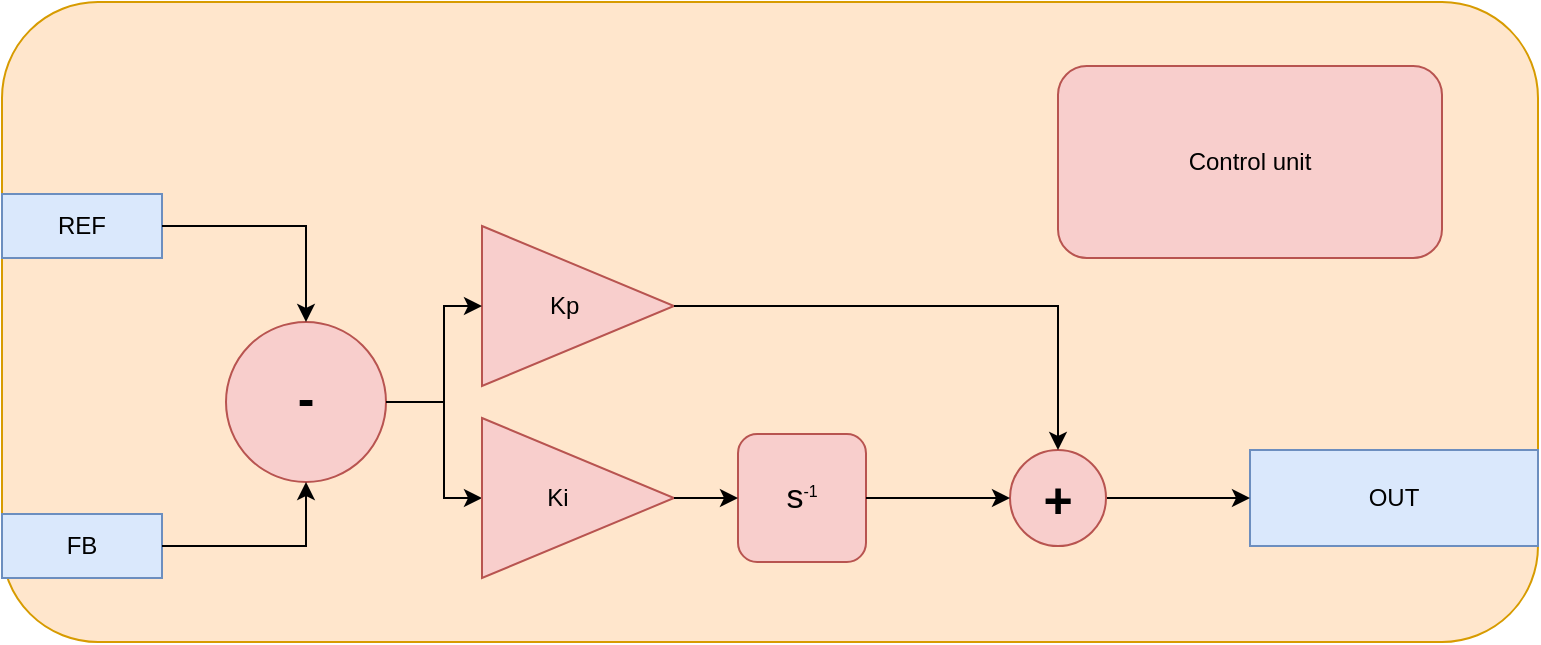 <mxfile version="12.4.2" type="device" pages="1"><diagram id="BDIBucHurU_AuQSoEekZ" name="Page-1"><mxGraphModel dx="1352" dy="816" grid="1" gridSize="10" guides="1" tooltips="1" connect="1" arrows="1" fold="1" page="1" pageScale="1" pageWidth="827" pageHeight="583" background="#ffffff" math="0" shadow="0"><root><mxCell id="0"/><mxCell id="1" parent="0"/><mxCell id="ltDjJEvdo6EkoIlFngnn-55" value="" style="group" vertex="1" connectable="0" parent="1"><mxGeometry x="29" y="131" width="768" height="320" as="geometry"/></mxCell><mxCell id="3" value="" style="rounded=1;whiteSpace=wrap;html=1;fillColor=#ffe6cc;strokeColor=#d79b00;" parent="ltDjJEvdo6EkoIlFngnn-55" vertex="1"><mxGeometry width="768" height="320" as="geometry"/></mxCell><mxCell id="33" value="Control unit" style="rounded=1;whiteSpace=wrap;html=1;fillColor=#f8cecc;strokeColor=#b85450;" parent="ltDjJEvdo6EkoIlFngnn-55" vertex="1"><mxGeometry x="528" y="32" width="192" height="96" as="geometry"/></mxCell><mxCell id="51" value="REF" style="rounded=0;whiteSpace=wrap;html=1;fillColor=#dae8fc;strokeColor=#6c8ebf;" parent="ltDjJEvdo6EkoIlFngnn-55" vertex="1"><mxGeometry y="96" width="80" height="32" as="geometry"/></mxCell><mxCell id="Jf5nVgwNOWfO5L-r3eEe-76" value="FB" style="rounded=0;whiteSpace=wrap;html=1;fillColor=#dae8fc;strokeColor=#6c8ebf;" parent="ltDjJEvdo6EkoIlFngnn-55" vertex="1"><mxGeometry y="256" width="80" height="32" as="geometry"/></mxCell><mxCell id="55" value="OUT" style="rounded=0;whiteSpace=wrap;html=1;fillColor=#dae8fc;strokeColor=#6c8ebf;" parent="ltDjJEvdo6EkoIlFngnn-55" vertex="1"><mxGeometry x="624" y="224" width="144" height="48" as="geometry"/></mxCell><mxCell id="Jf5nVgwNOWfO5L-r3eEe-78" value="&lt;p style=&quot;line-height: 100%&quot;&gt;&lt;font size=&quot;1&quot;&gt;&lt;b style=&quot;font-size: 25px&quot;&gt;-&lt;/b&gt;&lt;/font&gt;&lt;/p&gt;" style="ellipse;whiteSpace=wrap;html=1;aspect=fixed;fillColor=#f8cecc;strokeColor=#b85450;" parent="ltDjJEvdo6EkoIlFngnn-55" vertex="1"><mxGeometry x="112" y="160" width="80" height="80" as="geometry"/></mxCell><mxCell id="Jf5nVgwNOWfO5L-r3eEe-81" style="edgeStyle=orthogonalEdgeStyle;rounded=0;orthogonalLoop=1;jettySize=auto;html=1;exitX=1;exitY=0.5;exitDx=0;exitDy=0;" parent="ltDjJEvdo6EkoIlFngnn-55" source="51" target="Jf5nVgwNOWfO5L-r3eEe-78" edge="1"><mxGeometry relative="1" as="geometry"/></mxCell><mxCell id="Jf5nVgwNOWfO5L-r3eEe-82" style="edgeStyle=orthogonalEdgeStyle;rounded=0;orthogonalLoop=1;jettySize=auto;html=1;exitX=1;exitY=0.5;exitDx=0;exitDy=0;entryX=0.5;entryY=1;entryDx=0;entryDy=0;" parent="ltDjJEvdo6EkoIlFngnn-55" source="Jf5nVgwNOWfO5L-r3eEe-76" target="Jf5nVgwNOWfO5L-r3eEe-78" edge="1"><mxGeometry relative="1" as="geometry"/></mxCell><mxCell id="Jf5nVgwNOWfO5L-r3eEe-83" value="Kp&amp;nbsp;&amp;nbsp;&amp;nbsp;&amp;nbsp; " style="triangle;whiteSpace=wrap;html=1;strokeColor=#b85450;fillColor=#f8cecc;" parent="ltDjJEvdo6EkoIlFngnn-55" vertex="1"><mxGeometry x="240" y="112" width="96" height="80" as="geometry"/></mxCell><mxCell id="Jf5nVgwNOWfO5L-r3eEe-86" style="edgeStyle=orthogonalEdgeStyle;rounded=0;orthogonalLoop=1;jettySize=auto;html=1;exitX=1;exitY=0.5;exitDx=0;exitDy=0;" parent="ltDjJEvdo6EkoIlFngnn-55" source="Jf5nVgwNOWfO5L-r3eEe-78" target="Jf5nVgwNOWfO5L-r3eEe-83" edge="1"><mxGeometry relative="1" as="geometry"><Array as="points"><mxPoint x="221" y="200"/><mxPoint x="221" y="152"/></Array></mxGeometry></mxCell><mxCell id="Jf5nVgwNOWfO5L-r3eEe-89" style="edgeStyle=orthogonalEdgeStyle;rounded=0;orthogonalLoop=1;jettySize=auto;html=1;entryX=1;entryY=0.5;entryDx=0;entryDy=0;startArrow=classic;startFill=1;endArrow=none;endFill=0;" parent="ltDjJEvdo6EkoIlFngnn-55" source="Jf5nVgwNOWfO5L-r3eEe-84" target="Jf5nVgwNOWfO5L-r3eEe-78" edge="1"><mxGeometry relative="1" as="geometry"><Array as="points"><mxPoint x="221" y="248"/><mxPoint x="221" y="200"/></Array></mxGeometry></mxCell><mxCell id="Jf5nVgwNOWfO5L-r3eEe-84" value="Ki &amp;nbsp; &amp;nbsp;&amp;nbsp;&amp;nbsp; " style="triangle;whiteSpace=wrap;html=1;strokeColor=#b85450;fillColor=#f8cecc;" parent="ltDjJEvdo6EkoIlFngnn-55" vertex="1"><mxGeometry x="240" y="208" width="96" height="80" as="geometry"/></mxCell><mxCell id="Jf5nVgwNOWfO5L-r3eEe-90" value="&lt;font style=&quot;font-size: 13px&quot;&gt;&lt;font style=&quot;font-size: 17px&quot;&gt;s&lt;/font&gt;&lt;sup style=&quot;font-size: 8px&quot;&gt;-1&lt;/sup&gt;&lt;/font&gt;" style="rounded=1;whiteSpace=wrap;html=1;strokeColor=#b85450;verticalAlign=middle;horizontal=1;labelPosition=center;verticalLabelPosition=middle;align=center;fillColor=#f8cecc;" parent="ltDjJEvdo6EkoIlFngnn-55" vertex="1"><mxGeometry x="368" y="216" width="64" height="64" as="geometry"/></mxCell><mxCell id="Jf5nVgwNOWfO5L-r3eEe-91" style="edgeStyle=orthogonalEdgeStyle;rounded=0;orthogonalLoop=1;jettySize=auto;html=1;exitX=1;exitY=0.5;exitDx=0;exitDy=0;entryX=0;entryY=0.5;entryDx=0;entryDy=0;startArrow=none;startFill=0;endArrow=classic;endFill=1;" parent="ltDjJEvdo6EkoIlFngnn-55" source="Jf5nVgwNOWfO5L-r3eEe-84" target="Jf5nVgwNOWfO5L-r3eEe-90" edge="1"><mxGeometry relative="1" as="geometry"/></mxCell><mxCell id="Jf5nVgwNOWfO5L-r3eEe-96" style="edgeStyle=orthogonalEdgeStyle;rounded=0;orthogonalLoop=1;jettySize=auto;html=1;exitX=1;exitY=0.5;exitDx=0;exitDy=0;startArrow=none;startFill=0;endArrow=classic;endFill=1;" parent="ltDjJEvdo6EkoIlFngnn-55" source="Jf5nVgwNOWfO5L-r3eEe-92" target="55" edge="1"><mxGeometry relative="1" as="geometry"/></mxCell><mxCell id="Jf5nVgwNOWfO5L-r3eEe-92" value="&lt;b&gt;&lt;font style=&quot;font-size: 25px&quot;&gt;+&lt;/font&gt;&lt;/b&gt;" style="ellipse;whiteSpace=wrap;html=1;aspect=fixed;fillColor=#f8cecc;strokeColor=#b85450;" parent="ltDjJEvdo6EkoIlFngnn-55" vertex="1"><mxGeometry x="504" y="224" width="48" height="48" as="geometry"/></mxCell><mxCell id="Jf5nVgwNOWfO5L-r3eEe-94" style="edgeStyle=orthogonalEdgeStyle;rounded=0;orthogonalLoop=1;jettySize=auto;html=1;exitX=1;exitY=0.5;exitDx=0;exitDy=0;entryX=0.5;entryY=0;entryDx=0;entryDy=0;startArrow=none;startFill=0;endArrow=classic;endFill=1;" parent="ltDjJEvdo6EkoIlFngnn-55" source="Jf5nVgwNOWfO5L-r3eEe-83" target="Jf5nVgwNOWfO5L-r3eEe-92" edge="1"><mxGeometry relative="1" as="geometry"/></mxCell><mxCell id="Jf5nVgwNOWfO5L-r3eEe-95" style="edgeStyle=orthogonalEdgeStyle;rounded=0;orthogonalLoop=1;jettySize=auto;html=1;exitX=1;exitY=0.5;exitDx=0;exitDy=0;entryX=0;entryY=0.5;entryDx=0;entryDy=0;startArrow=none;startFill=0;endArrow=classic;endFill=1;" parent="ltDjJEvdo6EkoIlFngnn-55" source="Jf5nVgwNOWfO5L-r3eEe-90" target="Jf5nVgwNOWfO5L-r3eEe-92" edge="1"><mxGeometry relative="1" as="geometry"/></mxCell></root></mxGraphModel></diagram></mxfile>